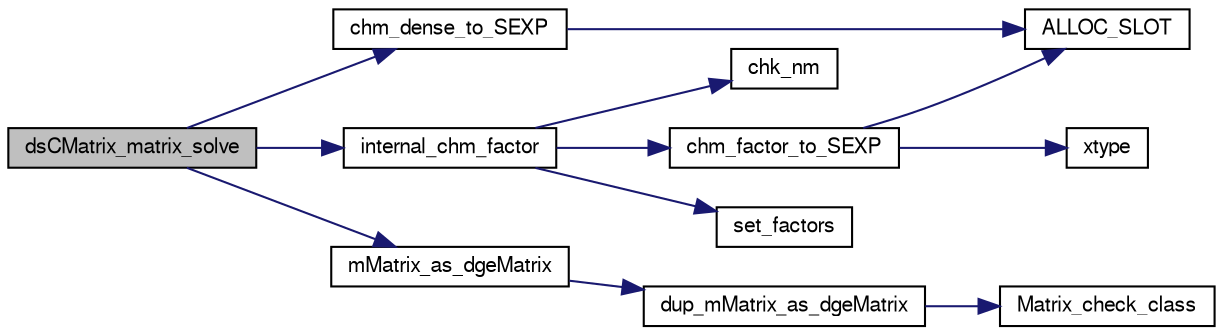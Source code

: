 digraph G
{
  edge [fontname="FreeSans",fontsize=10,labelfontname="FreeSans",labelfontsize=10];
  node [fontname="FreeSans",fontsize=10,shape=record];
  rankdir=LR;
  Node1 [label="dsCMatrix_matrix_solve",height=0.2,width=0.4,color="black", fillcolor="grey75", style="filled" fontcolor="black"];
  Node1 -> Node2 [color="midnightblue",fontsize=10,style="solid",fontname="FreeSans"];
  Node2 [label="chm_dense_to_SEXP",height=0.2,width=0.4,color="black", fillcolor="white", style="filled",URL="$chm__common_8c.html#c0552f8d5248824ec90a314b69bd1408",tooltip="Copy the contents of a to an appropriate denseMatrix object and, optionally, free..."];
  Node2 -> Node3 [color="midnightblue",fontsize=10,style="solid",fontname="FreeSans"];
  Node3 [label="ALLOC_SLOT",height=0.2,width=0.4,color="black", fillcolor="white", style="filled",URL="$Mutils_8h.html#f7f59236ca18ab52131cf71f4a7b0786",tooltip="Allocate an SEXP of given type and length, assign it as slot nm in the object, and..."];
  Node1 -> Node4 [color="midnightblue",fontsize=10,style="solid",fontname="FreeSans"];
  Node4 [label="internal_chm_factor",height=0.2,width=0.4,color="black", fillcolor="white", style="filled",URL="$dsCMatrix_8c.html#9c9746e3464cc26aa2abfc21dbf2a130",tooltip="Return a CHOLMOD copy of the cached Cholesky decomposition with the required perm..."];
  Node4 -> Node5 [color="midnightblue",fontsize=10,style="solid",fontname="FreeSans"];
  Node5 [label="chk_nm",height=0.2,width=0.4,color="black", fillcolor="white", style="filled",URL="$dsCMatrix_8c.html#3340463e47a1a5b85c7a529dd5c09e52"];
  Node4 -> Node6 [color="midnightblue",fontsize=10,style="solid",fontname="FreeSans"];
  Node6 [label="chm_factor_to_SEXP",height=0.2,width=0.4,color="black", fillcolor="white", style="filled",URL="$chm__common_8c.html#b819ab14a3e30e850191896d33089b94",tooltip="Copy the contents of f to an appropriate CHMfactor object and, optionally, free f..."];
  Node6 -> Node3 [color="midnightblue",fontsize=10,style="solid",fontname="FreeSans"];
  Node6 -> Node7 [color="midnightblue",fontsize=10,style="solid",fontname="FreeSans"];
  Node7 [label="xtype",height=0.2,width=0.4,color="black", fillcolor="white", style="filled",URL="$chm__common_8c.html#f9e93950e044e8dd6480f0b32dfe3f03"];
  Node4 -> Node8 [color="midnightblue",fontsize=10,style="solid",fontname="FreeSans"];
  Node8 [label="set_factors",height=0.2,width=0.4,color="black", fillcolor="white", style="filled",URL="$Mutils_8c.html#cb9e30480c757f0c780a5d94853b7284"];
  Node1 -> Node9 [color="midnightblue",fontsize=10,style="solid",fontname="FreeSans"];
  Node9 [label="mMatrix_as_dgeMatrix",height=0.2,width=0.4,color="black", fillcolor="white", style="filled",URL="$Mutils_8h.html#460951a1f5dadb579d977ba114eec12e"];
  Node9 -> Node10 [color="midnightblue",fontsize=10,style="solid",fontname="FreeSans"];
  Node10 [label="dup_mMatrix_as_dgeMatrix",height=0.2,width=0.4,color="black", fillcolor="white", style="filled",URL="$Mutils_8c.html#574d0797f3bfb4cb555038c8d90cceb8"];
  Node10 -> Node11 [color="midnightblue",fontsize=10,style="solid",fontname="FreeSans"];
  Node11 [label="Matrix_check_class",height=0.2,width=0.4,color="black", fillcolor="white", style="filled",URL="$Mutils_8h.html#2206f293e563a99c83fa8480b7e26912",tooltip="Return the 0-based index of a string match in a vector of strings terminated by an..."];
}
